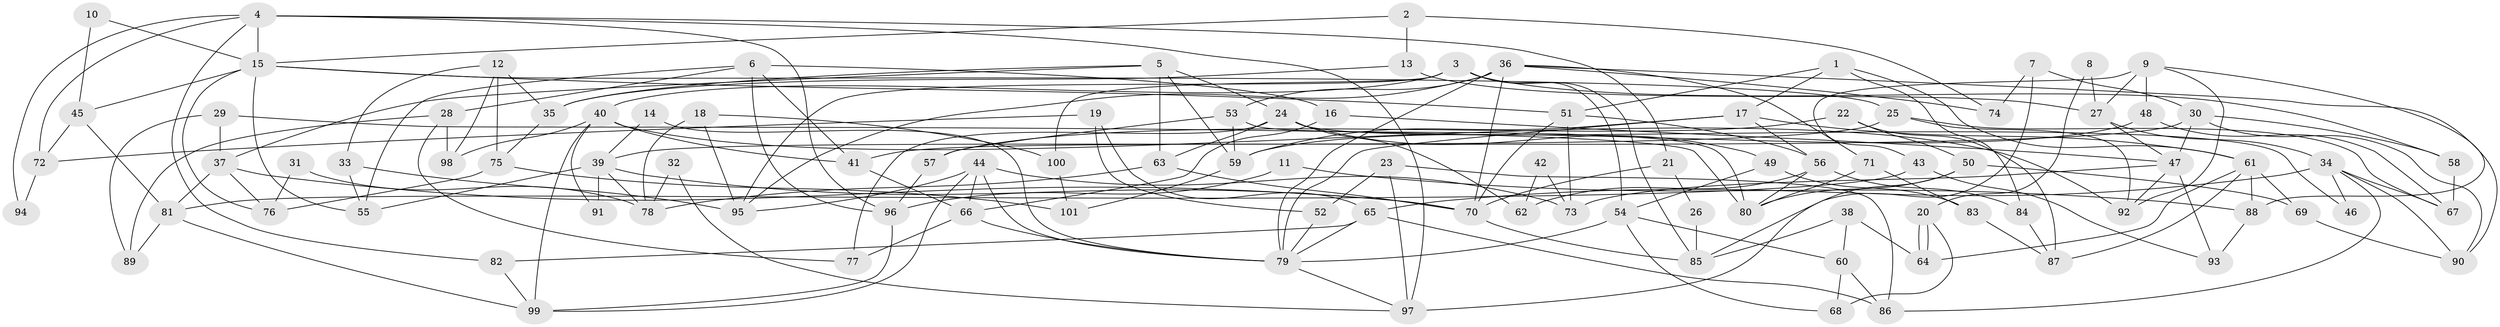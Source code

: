 // Generated by graph-tools (version 1.1) at 2025/49/03/09/25 04:49:59]
// undirected, 101 vertices, 202 edges
graph export_dot {
graph [start="1"]
  node [color=gray90,style=filled];
  1;
  2;
  3;
  4;
  5;
  6;
  7;
  8;
  9;
  10;
  11;
  12;
  13;
  14;
  15;
  16;
  17;
  18;
  19;
  20;
  21;
  22;
  23;
  24;
  25;
  26;
  27;
  28;
  29;
  30;
  31;
  32;
  33;
  34;
  35;
  36;
  37;
  38;
  39;
  40;
  41;
  42;
  43;
  44;
  45;
  46;
  47;
  48;
  49;
  50;
  51;
  52;
  53;
  54;
  55;
  56;
  57;
  58;
  59;
  60;
  61;
  62;
  63;
  64;
  65;
  66;
  67;
  68;
  69;
  70;
  71;
  72;
  73;
  74;
  75;
  76;
  77;
  78;
  79;
  80;
  81;
  82;
  83;
  84;
  85;
  86;
  87;
  88;
  89;
  90;
  91;
  92;
  93;
  94;
  95;
  96;
  97;
  98;
  99;
  100;
  101;
  1 -- 61;
  1 -- 51;
  1 -- 17;
  1 -- 84;
  2 -- 13;
  2 -- 15;
  2 -- 74;
  3 -- 40;
  3 -- 58;
  3 -- 54;
  3 -- 85;
  3 -- 95;
  3 -- 100;
  4 -- 82;
  4 -- 15;
  4 -- 21;
  4 -- 72;
  4 -- 94;
  4 -- 96;
  4 -- 97;
  5 -- 24;
  5 -- 37;
  5 -- 35;
  5 -- 59;
  5 -- 63;
  6 -- 16;
  6 -- 28;
  6 -- 41;
  6 -- 55;
  6 -- 96;
  7 -- 30;
  7 -- 85;
  7 -- 74;
  8 -- 20;
  8 -- 27;
  9 -- 92;
  9 -- 48;
  9 -- 27;
  9 -- 43;
  9 -- 88;
  10 -- 45;
  10 -- 15;
  11 -- 88;
  11 -- 96;
  12 -- 33;
  12 -- 75;
  12 -- 35;
  12 -- 98;
  13 -- 35;
  13 -- 27;
  14 -- 39;
  14 -- 79;
  15 -- 55;
  15 -- 76;
  15 -- 25;
  15 -- 45;
  15 -- 51;
  16 -- 66;
  16 -- 47;
  17 -- 59;
  17 -- 56;
  17 -- 61;
  17 -- 79;
  18 -- 78;
  18 -- 95;
  18 -- 100;
  19 -- 52;
  19 -- 72;
  19 -- 65;
  20 -- 68;
  20 -- 64;
  20 -- 64;
  21 -- 70;
  21 -- 26;
  22 -- 87;
  22 -- 50;
  22 -- 57;
  23 -- 97;
  23 -- 86;
  23 -- 52;
  24 -- 63;
  24 -- 49;
  24 -- 46;
  24 -- 62;
  24 -- 77;
  25 -- 92;
  25 -- 39;
  25 -- 67;
  26 -- 85;
  27 -- 34;
  27 -- 47;
  28 -- 98;
  28 -- 77;
  28 -- 89;
  29 -- 80;
  29 -- 89;
  29 -- 37;
  30 -- 90;
  30 -- 47;
  30 -- 41;
  30 -- 58;
  31 -- 78;
  31 -- 76;
  32 -- 78;
  32 -- 97;
  33 -- 95;
  33 -- 55;
  34 -- 90;
  34 -- 65;
  34 -- 46;
  34 -- 67;
  34 -- 86;
  35 -- 75;
  36 -- 95;
  36 -- 74;
  36 -- 53;
  36 -- 70;
  36 -- 71;
  36 -- 79;
  36 -- 90;
  37 -- 70;
  37 -- 76;
  37 -- 81;
  38 -- 60;
  38 -- 85;
  38 -- 64;
  39 -- 70;
  39 -- 55;
  39 -- 78;
  39 -- 91;
  40 -- 41;
  40 -- 99;
  40 -- 91;
  40 -- 92;
  40 -- 98;
  41 -- 66;
  42 -- 62;
  42 -- 73;
  43 -- 81;
  43 -- 93;
  44 -- 66;
  44 -- 79;
  44 -- 73;
  44 -- 95;
  44 -- 99;
  45 -- 81;
  45 -- 72;
  47 -- 93;
  47 -- 73;
  47 -- 92;
  48 -- 67;
  48 -- 59;
  49 -- 54;
  49 -- 83;
  50 -- 97;
  50 -- 80;
  50 -- 69;
  51 -- 73;
  51 -- 56;
  51 -- 70;
  52 -- 79;
  53 -- 57;
  53 -- 59;
  53 -- 80;
  54 -- 79;
  54 -- 60;
  54 -- 68;
  56 -- 62;
  56 -- 80;
  56 -- 84;
  57 -- 96;
  58 -- 67;
  59 -- 101;
  60 -- 86;
  60 -- 68;
  61 -- 64;
  61 -- 69;
  61 -- 87;
  61 -- 88;
  63 -- 70;
  63 -- 78;
  65 -- 79;
  65 -- 82;
  65 -- 86;
  66 -- 79;
  66 -- 77;
  69 -- 90;
  70 -- 85;
  71 -- 80;
  71 -- 83;
  72 -- 94;
  75 -- 101;
  75 -- 76;
  79 -- 97;
  81 -- 99;
  81 -- 89;
  82 -- 99;
  83 -- 87;
  84 -- 87;
  88 -- 93;
  96 -- 99;
  100 -- 101;
}
